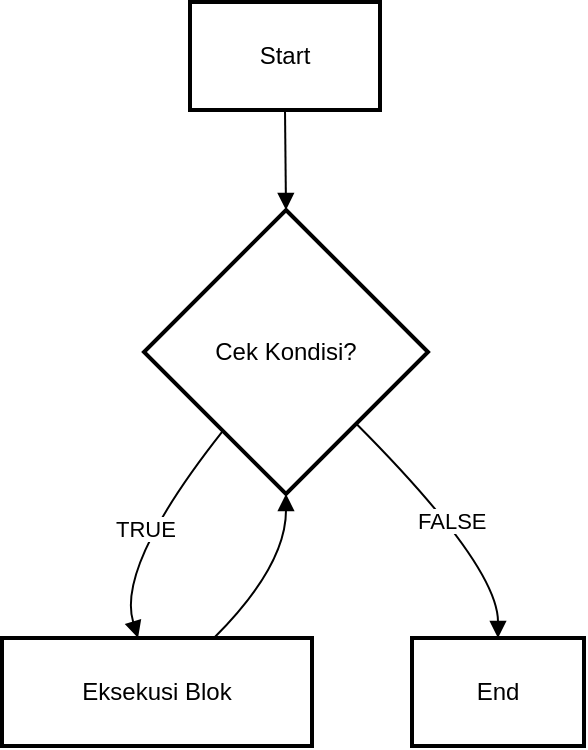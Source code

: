 <mxfile version="26.2.14">
  <diagram name="Page-1" id="qIbqWkLRWQzdGjbKM9Wo">
    <mxGraphModel>
      <root>
        <mxCell id="0" />
        <mxCell id="1" parent="0" />
        <mxCell id="2" value="Start" style="whiteSpace=wrap;strokeWidth=2;" vertex="1" parent="1">
          <mxGeometry x="102" y="8" width="95" height="54" as="geometry" />
        </mxCell>
        <mxCell id="3" value="Cek Kondisi?" style="rhombus;strokeWidth=2;whiteSpace=wrap;" vertex="1" parent="1">
          <mxGeometry x="79" y="112" width="142" height="142" as="geometry" />
        </mxCell>
        <mxCell id="4" value="Eksekusi Blok" style="whiteSpace=wrap;strokeWidth=2;" vertex="1" parent="1">
          <mxGeometry x="8" y="326" width="155" height="54" as="geometry" />
        </mxCell>
        <mxCell id="5" value="End" style="whiteSpace=wrap;strokeWidth=2;" vertex="1" parent="1">
          <mxGeometry x="213" y="326" width="86" height="54" as="geometry" />
        </mxCell>
        <mxCell id="6" value="" style="curved=1;startArrow=none;endArrow=block;exitX=0.5;exitY=1;entryX=0.5;entryY=0;" edge="1" parent="1" source="2" target="3">
          <mxGeometry relative="1" as="geometry">
            <Array as="points" />
          </mxGeometry>
        </mxCell>
        <mxCell id="7" value="TRUE" style="curved=1;startArrow=none;endArrow=block;exitX=0.1;exitY=1;entryX=0.44;entryY=0.01;" edge="1" parent="1" source="3" target="4">
          <mxGeometry relative="1" as="geometry">
            <Array as="points">
              <mxPoint x="65" y="290" />
            </Array>
          </mxGeometry>
        </mxCell>
        <mxCell id="8" value="" style="curved=1;startArrow=none;endArrow=block;exitX=0.68;exitY=0.01;entryX=0.5;entryY=1;" edge="1" parent="1" source="4" target="3">
          <mxGeometry relative="1" as="geometry">
            <Array as="points">
              <mxPoint x="150" y="290" />
            </Array>
          </mxGeometry>
        </mxCell>
        <mxCell id="9" value="FALSE" style="curved=1;startArrow=none;endArrow=block;exitX=0.99;exitY=1;entryX=0.5;entryY=0.01;" edge="1" parent="1" source="3" target="5">
          <mxGeometry relative="1" as="geometry">
            <Array as="points">
              <mxPoint x="256" y="290" />
            </Array>
          </mxGeometry>
        </mxCell>
      </root>
    </mxGraphModel>
  </diagram>
</mxfile>
